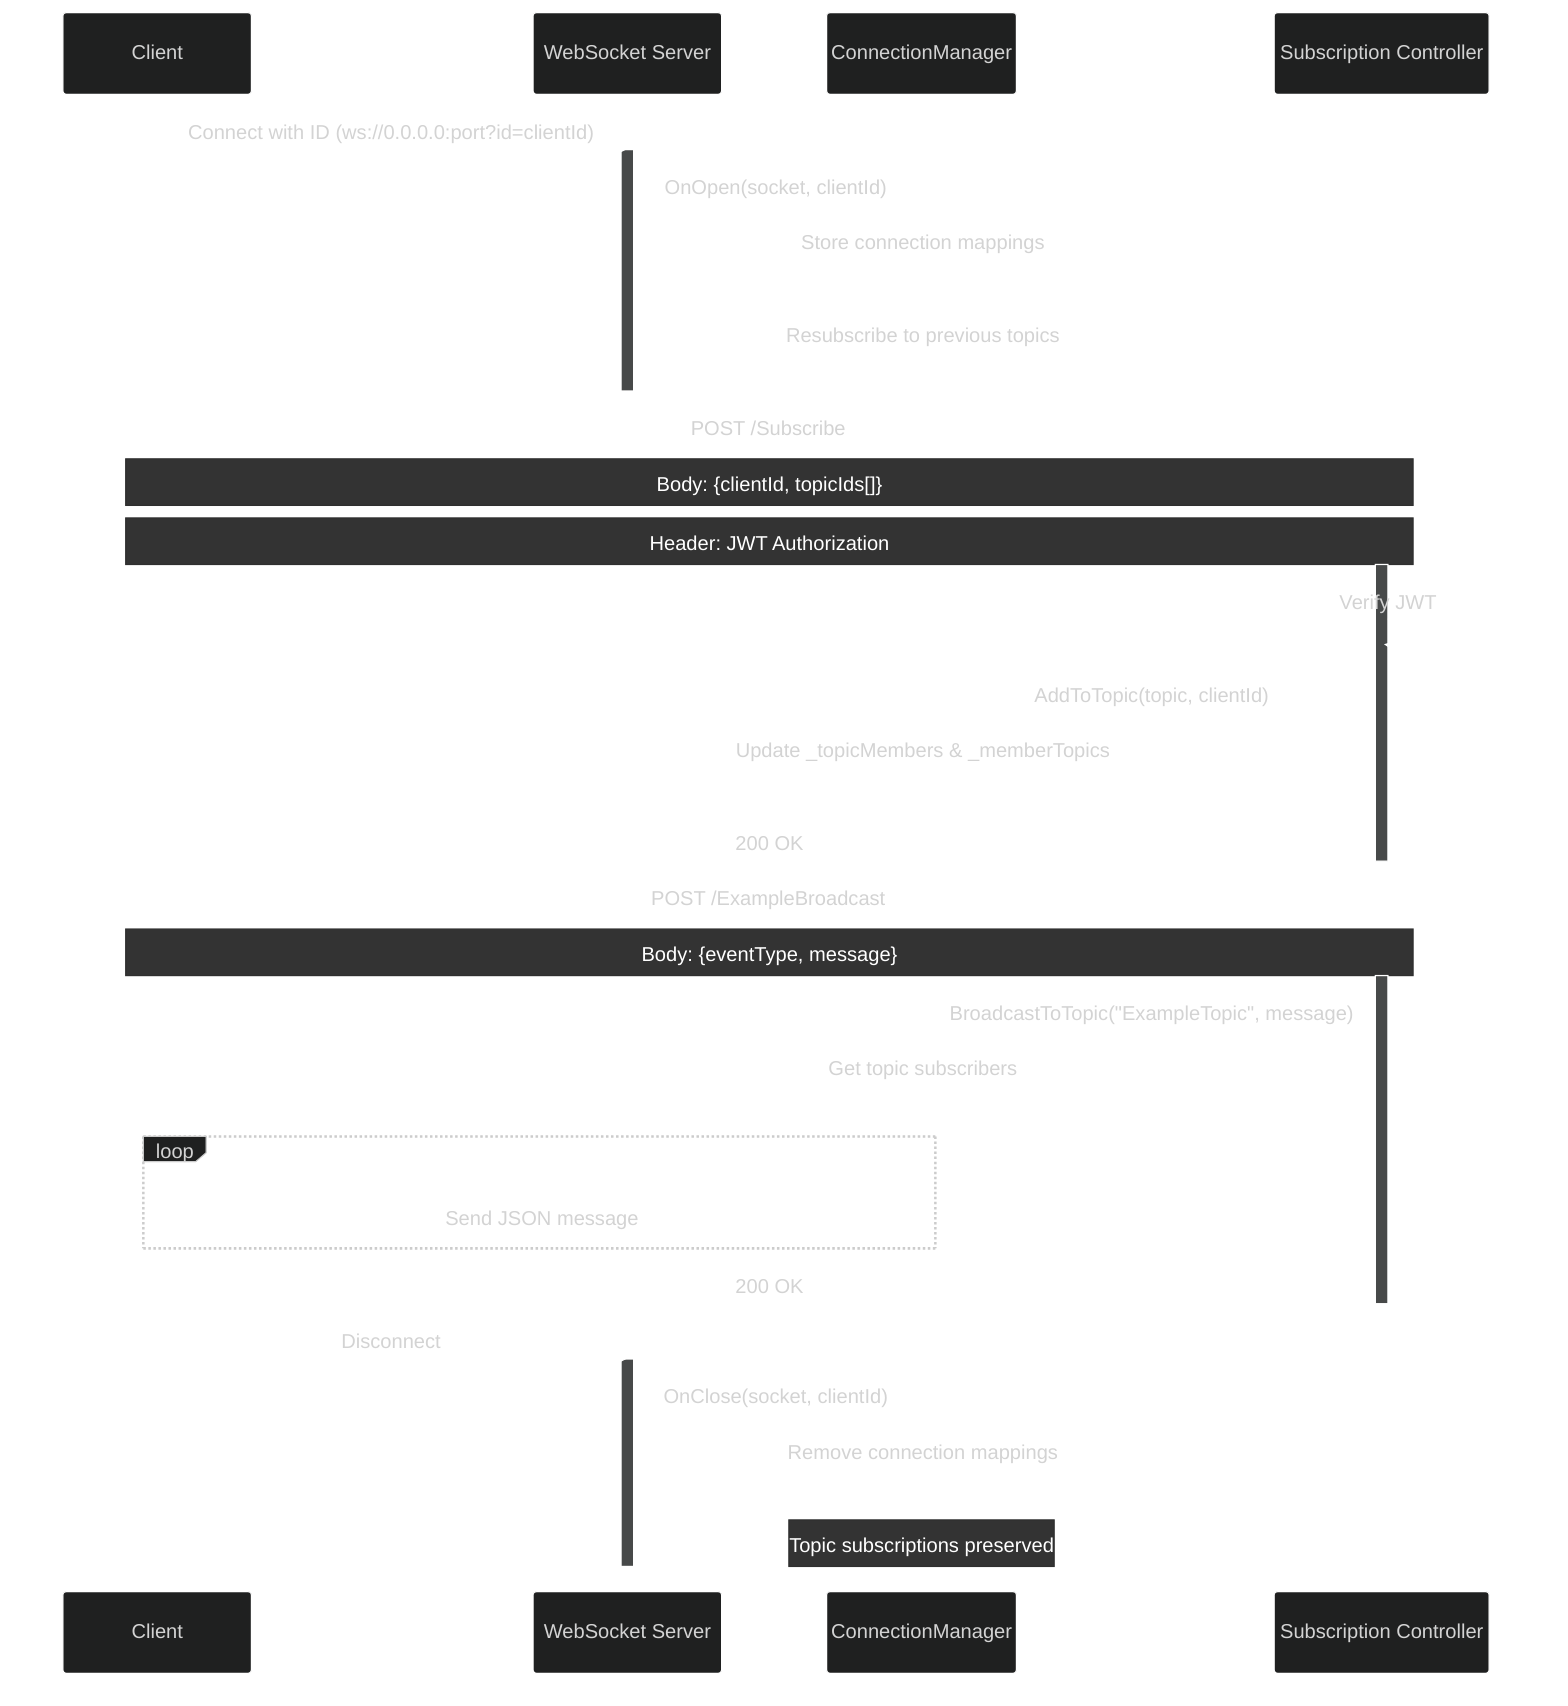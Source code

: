 %%{init: {'theme': 'dark', 'themeVariables': { 'background': '#000000', 'primaryTextColor': '#ffffff', 'primaryColor': '#ffffff', 'noteTextColor': '#ffffff', 'noteBkgColor': '#333333', 'sequenceNumberColor': '#ffffff', 'actorLineColor': '#ffffff', 'actorBorder': '#ffffff', 'signalColor': '#ffffff', 'textColor': '#ffffff', 'loopTextColor': '#ffffff', 'activationBorderColor': '#ffffff' }}}%%
sequenceDiagram
    participant C as Client
    participant WS as WebSocket Server
    participant CM as ConnectionManager
    participant SC as Subscription Controller
    C ->> WS: Connect with ID (ws://0.0.0.0:port?id=clientId)
    activate WS
    WS ->> CM: OnOpen(socket, clientId)
    CM ->> CM: Store connection mappings
    CM ->> CM: Resubscribe to previous topics
    deactivate WS
    C ->> SC: POST /Subscribe
    Note over C, SC: Body: {clientId, topicIds[]}
    Note over C, SC: Header: JWT Authorization
    activate SC
    SC ->> SC: Verify JWT
    SC ->> CM: AddToTopic(topic, clientId)
    CM ->> CM: Update _topicMembers & _memberTopics
    SC -->> C: 200 OK
    deactivate SC
    C ->> SC: POST /ExampleBroadcast
    Note over C, SC: Body: {eventType, message}
    activate SC
    SC ->> CM: BroadcastToTopic("ExampleTopic", message)
    CM ->> CM: Get topic subscribers
    loop For each subscriber
        CM ->> C: Send JSON message
    end
    SC -->> C: 200 OK
    deactivate SC
    C ->> WS: Disconnect
    activate WS
    WS ->> CM: OnClose(socket, clientId)
    CM ->> CM: Remove connection mappings
    Note over CM: Topic subscriptions preserved
    deactivate WS